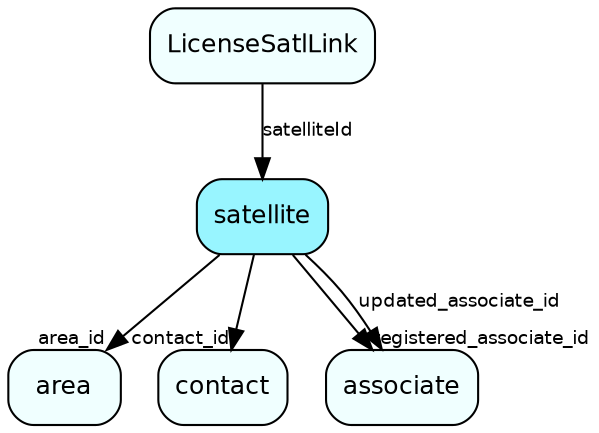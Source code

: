 digraph satellite  {
node [shape = box style="rounded, filled" fontname = "Helvetica" fontsize = "12" ]
edge [fontname = "Helvetica" fontsize = "9"]

satellite[fillcolor = "cadetblue1"]
area[fillcolor = "azure1"]
contact[fillcolor = "azure1"]
associate[fillcolor = "azure1"]
LicenseSatlLink[fillcolor = "azure1"]
satellite -> area [headlabel = "area_id"]
satellite -> contact [headlabel = "contact_id"]
satellite -> associate [headlabel = "registered_associate_id"]
satellite -> associate [label = "updated_associate_id"]
LicenseSatlLink -> satellite [label = "satelliteId"]
}
